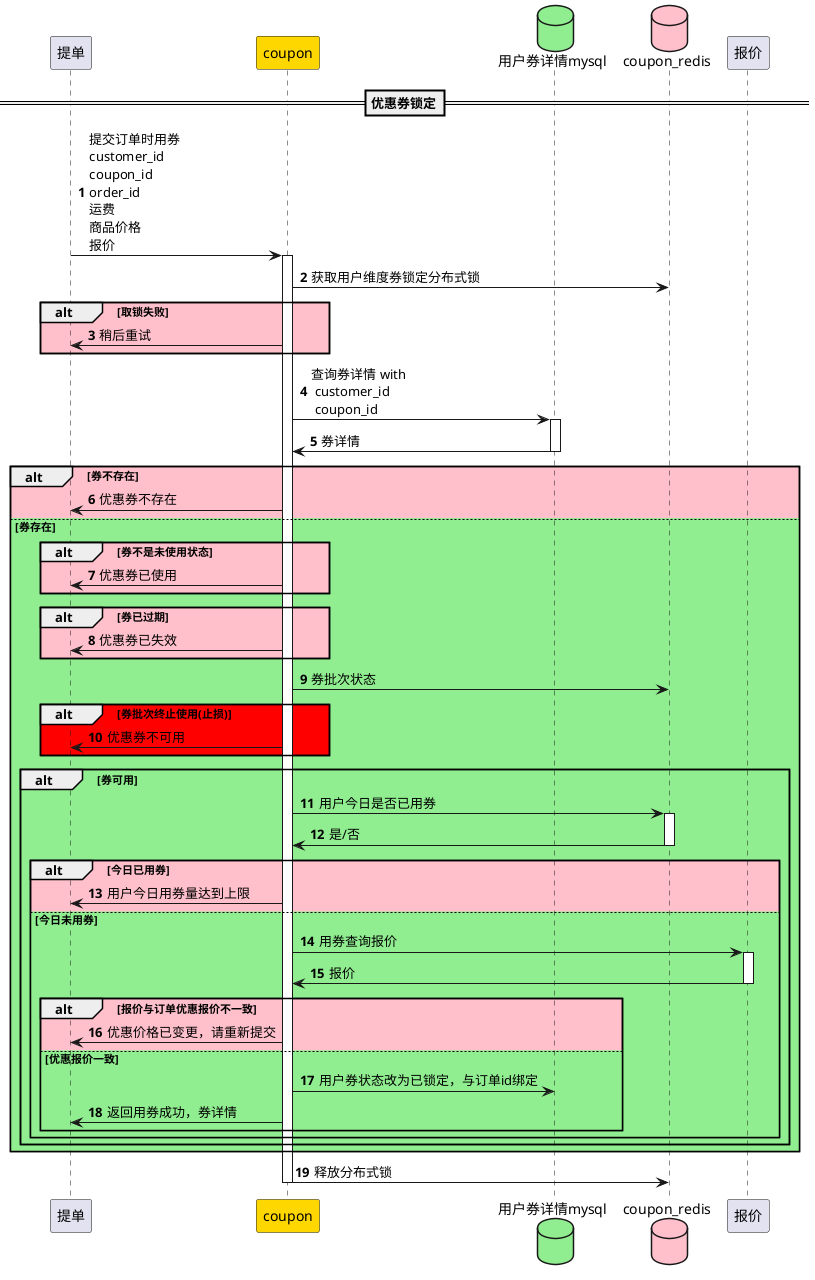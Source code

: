 @startuml
'https://plantuml.com/sequence-diagram

autonumber
participant 提单 as order
participant coupon #gold
database 用户券详情mysql as coupon_mysql #lightgreen
database coupon_redis #pink
participant 报价 as pricing

==优惠券锁定==

order -> coupon: 提交订单时用券\ncustomer_id\ncoupon_id\norder_id\n运费\n商品价格\n报价
activate coupon
coupon->coupon_redis: 获取用户维度券锁定分布式锁
alt #pink 取锁失败
    coupon->order: 稍后重试
end

coupon -> coupon_mysql: 查询券详情 with\n customer_id\n coupon_id
activate coupon_mysql
coupon_mysql -> coupon: 券详情
deactivate coupon_mysql

alt #pink 券不存在
    coupon->order: 优惠券不存在
else #lightgreen 券存在
    alt #pink 券不是未使用状态
        coupon->order: 优惠券已使用
    end
    alt #pink 券已过期
        coupon->order: 优惠券已失效
    end
    coupon->coupon_redis: 券批次状态
    alt #red 券批次终止使用(止损)
        coupon->order: 优惠券不可用
    end
    alt 券可用
        coupon -> coupon_redis: 用户今日是否已用券
        activate coupon_redis
            coupon_redis->coupon: 是/否
        deactivate coupon_redis
        alt #pink 今日已用券
            coupon->order: 用户今日用券量达到上限
        else #lightgreen 今日未用券
            coupon -> pricing: 用券查询报价
            activate pricing
                pricing->coupon: 报价
            deactivate pricing
            alt #pink 报价与订单优惠报价不一致
                coupon -> order: 优惠价格已变更，请重新提交
            else #lightgreen 优惠报价一致
                coupon -> coupon_mysql: 用户券状态改为已锁定，与订单id绑定
                coupon -> order: 返回用券成功，券详情
            end
        end
    end
end
coupon->coupon_redis: 释放分布式锁
deactivate coupon


@enduml